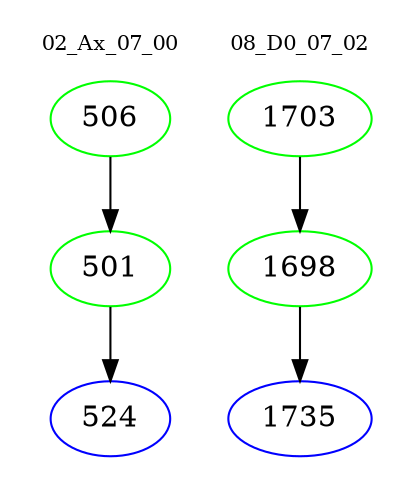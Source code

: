 digraph{
subgraph cluster_0 {
color = white
label = "02_Ax_07_00";
fontsize=10;
T0_506 [label="506", color="green"]
T0_506 -> T0_501 [color="black"]
T0_501 [label="501", color="green"]
T0_501 -> T0_524 [color="black"]
T0_524 [label="524", color="blue"]
}
subgraph cluster_1 {
color = white
label = "08_D0_07_02";
fontsize=10;
T1_1703 [label="1703", color="green"]
T1_1703 -> T1_1698 [color="black"]
T1_1698 [label="1698", color="green"]
T1_1698 -> T1_1735 [color="black"]
T1_1735 [label="1735", color="blue"]
}
}
